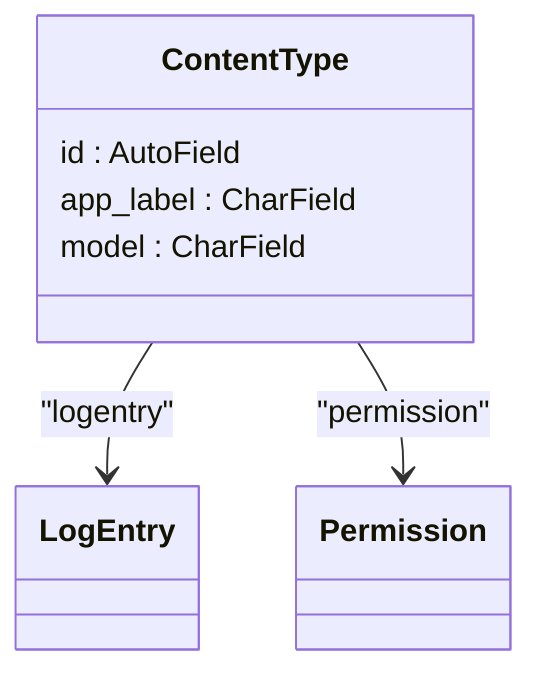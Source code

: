 classDiagram
    class ContentType {
        id : AutoField
        app_label : CharField
        model : CharField
    }
    ContentType --> LogEntry : "logentry"
    ContentType --> Permission : "permission"